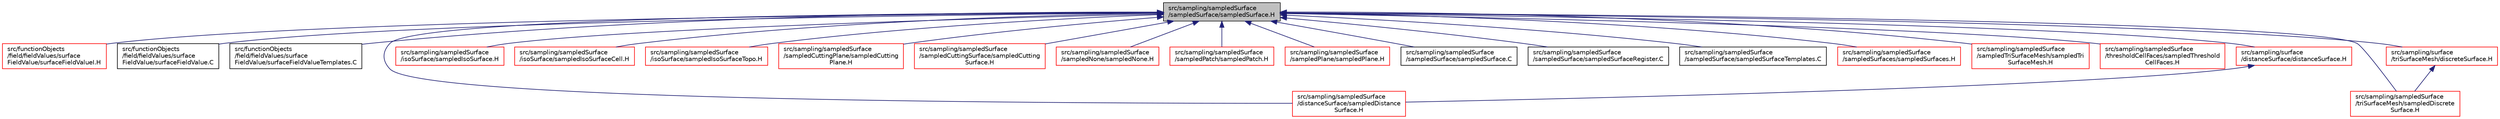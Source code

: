 digraph "src/sampling/sampledSurface/sampledSurface/sampledSurface.H"
{
  bgcolor="transparent";
  edge [fontname="Helvetica",fontsize="10",labelfontname="Helvetica",labelfontsize="10"];
  node [fontname="Helvetica",fontsize="10",shape=record];
  Node1 [label="src/sampling/sampledSurface\l/sampledSurface/sampledSurface.H",height=0.2,width=0.4,color="black", fillcolor="grey75", style="filled" fontcolor="black"];
  Node1 -> Node2 [dir="back",color="midnightblue",fontsize="10",style="solid",fontname="Helvetica"];
  Node2 [label="src/functionObjects\l/field/fieldValues/surface\lFieldValue/surfaceFieldValueI.H",height=0.2,width=0.4,color="red",URL="$surfaceFieldValueI_8H.html"];
  Node1 -> Node3 [dir="back",color="midnightblue",fontsize="10",style="solid",fontname="Helvetica"];
  Node3 [label="src/functionObjects\l/field/fieldValues/surface\lFieldValue/surfaceFieldValue.C",height=0.2,width=0.4,color="black",URL="$surfaceFieldValue_8C.html"];
  Node1 -> Node4 [dir="back",color="midnightblue",fontsize="10",style="solid",fontname="Helvetica"];
  Node4 [label="src/functionObjects\l/field/fieldValues/surface\lFieldValue/surfaceFieldValueTemplates.C",height=0.2,width=0.4,color="black",URL="$surfaceFieldValueTemplates_8C.html"];
  Node1 -> Node5 [dir="back",color="midnightblue",fontsize="10",style="solid",fontname="Helvetica"];
  Node5 [label="src/sampling/sampledSurface\l/distanceSurface/sampledDistance\lSurface.H",height=0.2,width=0.4,color="red",URL="$sampledDistanceSurface_8H.html"];
  Node1 -> Node6 [dir="back",color="midnightblue",fontsize="10",style="solid",fontname="Helvetica"];
  Node6 [label="src/sampling/sampledSurface\l/isoSurface/sampledIsoSurface.H",height=0.2,width=0.4,color="red",URL="$sampledIsoSurface_8H.html"];
  Node1 -> Node7 [dir="back",color="midnightblue",fontsize="10",style="solid",fontname="Helvetica"];
  Node7 [label="src/sampling/sampledSurface\l/isoSurface/sampledIsoSurfaceCell.H",height=0.2,width=0.4,color="red",URL="$sampledIsoSurfaceCell_8H.html"];
  Node1 -> Node8 [dir="back",color="midnightblue",fontsize="10",style="solid",fontname="Helvetica"];
  Node8 [label="src/sampling/sampledSurface\l/isoSurface/sampledIsoSurfaceTopo.H",height=0.2,width=0.4,color="red",URL="$sampledIsoSurfaceTopo_8H.html"];
  Node1 -> Node9 [dir="back",color="midnightblue",fontsize="10",style="solid",fontname="Helvetica"];
  Node9 [label="src/sampling/sampledSurface\l/sampledCuttingPlane/sampledCutting\lPlane.H",height=0.2,width=0.4,color="red",URL="$sampledCuttingPlane_8H.html"];
  Node1 -> Node10 [dir="back",color="midnightblue",fontsize="10",style="solid",fontname="Helvetica"];
  Node10 [label="src/sampling/sampledSurface\l/sampledCuttingSurface/sampledCutting\lSurface.H",height=0.2,width=0.4,color="red",URL="$sampledCuttingSurface_8H.html"];
  Node1 -> Node11 [dir="back",color="midnightblue",fontsize="10",style="solid",fontname="Helvetica"];
  Node11 [label="src/sampling/sampledSurface\l/sampledNone/sampledNone.H",height=0.2,width=0.4,color="red",URL="$sampledNone_8H.html"];
  Node1 -> Node12 [dir="back",color="midnightblue",fontsize="10",style="solid",fontname="Helvetica"];
  Node12 [label="src/sampling/sampledSurface\l/sampledPatch/sampledPatch.H",height=0.2,width=0.4,color="red",URL="$sampledPatch_8H.html"];
  Node1 -> Node13 [dir="back",color="midnightblue",fontsize="10",style="solid",fontname="Helvetica"];
  Node13 [label="src/sampling/sampledSurface\l/sampledPlane/sampledPlane.H",height=0.2,width=0.4,color="red",URL="$sampledPlane_8H.html"];
  Node1 -> Node14 [dir="back",color="midnightblue",fontsize="10",style="solid",fontname="Helvetica"];
  Node14 [label="src/sampling/sampledSurface\l/sampledSurface/sampledSurface.C",height=0.2,width=0.4,color="black",URL="$sampledSurface_8C.html"];
  Node1 -> Node15 [dir="back",color="midnightblue",fontsize="10",style="solid",fontname="Helvetica"];
  Node15 [label="src/sampling/sampledSurface\l/sampledSurface/sampledSurfaceRegister.C",height=0.2,width=0.4,color="black",URL="$sampledSurfaceRegister_8C.html"];
  Node1 -> Node16 [dir="back",color="midnightblue",fontsize="10",style="solid",fontname="Helvetica"];
  Node16 [label="src/sampling/sampledSurface\l/sampledSurface/sampledSurfaceTemplates.C",height=0.2,width=0.4,color="black",URL="$sampledSurfaceTemplates_8C.html"];
  Node1 -> Node17 [dir="back",color="midnightblue",fontsize="10",style="solid",fontname="Helvetica"];
  Node17 [label="src/sampling/sampledSurface\l/sampledSurfaces/sampledSurfaces.H",height=0.2,width=0.4,color="red",URL="$sampledSurfaces_8H.html"];
  Node1 -> Node18 [dir="back",color="midnightblue",fontsize="10",style="solid",fontname="Helvetica"];
  Node18 [label="src/sampling/sampledSurface\l/sampledTriSurfaceMesh/sampledTri\lSurfaceMesh.H",height=0.2,width=0.4,color="red",URL="$sampledTriSurfaceMesh_8H.html"];
  Node1 -> Node19 [dir="back",color="midnightblue",fontsize="10",style="solid",fontname="Helvetica"];
  Node19 [label="src/sampling/sampledSurface\l/thresholdCellFaces/sampledThreshold\lCellFaces.H",height=0.2,width=0.4,color="red",URL="$sampledThresholdCellFaces_8H.html"];
  Node1 -> Node20 [dir="back",color="midnightblue",fontsize="10",style="solid",fontname="Helvetica"];
  Node20 [label="src/sampling/sampledSurface\l/triSurfaceMesh/sampledDiscrete\lSurface.H",height=0.2,width=0.4,color="red",URL="$sampledDiscreteSurface_8H.html"];
  Node1 -> Node21 [dir="back",color="midnightblue",fontsize="10",style="solid",fontname="Helvetica"];
  Node21 [label="src/sampling/surface\l/distanceSurface/distanceSurface.H",height=0.2,width=0.4,color="red",URL="$distanceSurface_8H.html"];
  Node21 -> Node5 [dir="back",color="midnightblue",fontsize="10",style="solid",fontname="Helvetica"];
  Node1 -> Node22 [dir="back",color="midnightblue",fontsize="10",style="solid",fontname="Helvetica"];
  Node22 [label="src/sampling/surface\l/triSurfaceMesh/discreteSurface.H",height=0.2,width=0.4,color="red",URL="$discreteSurface_8H.html"];
  Node22 -> Node20 [dir="back",color="midnightblue",fontsize="10",style="solid",fontname="Helvetica"];
}
